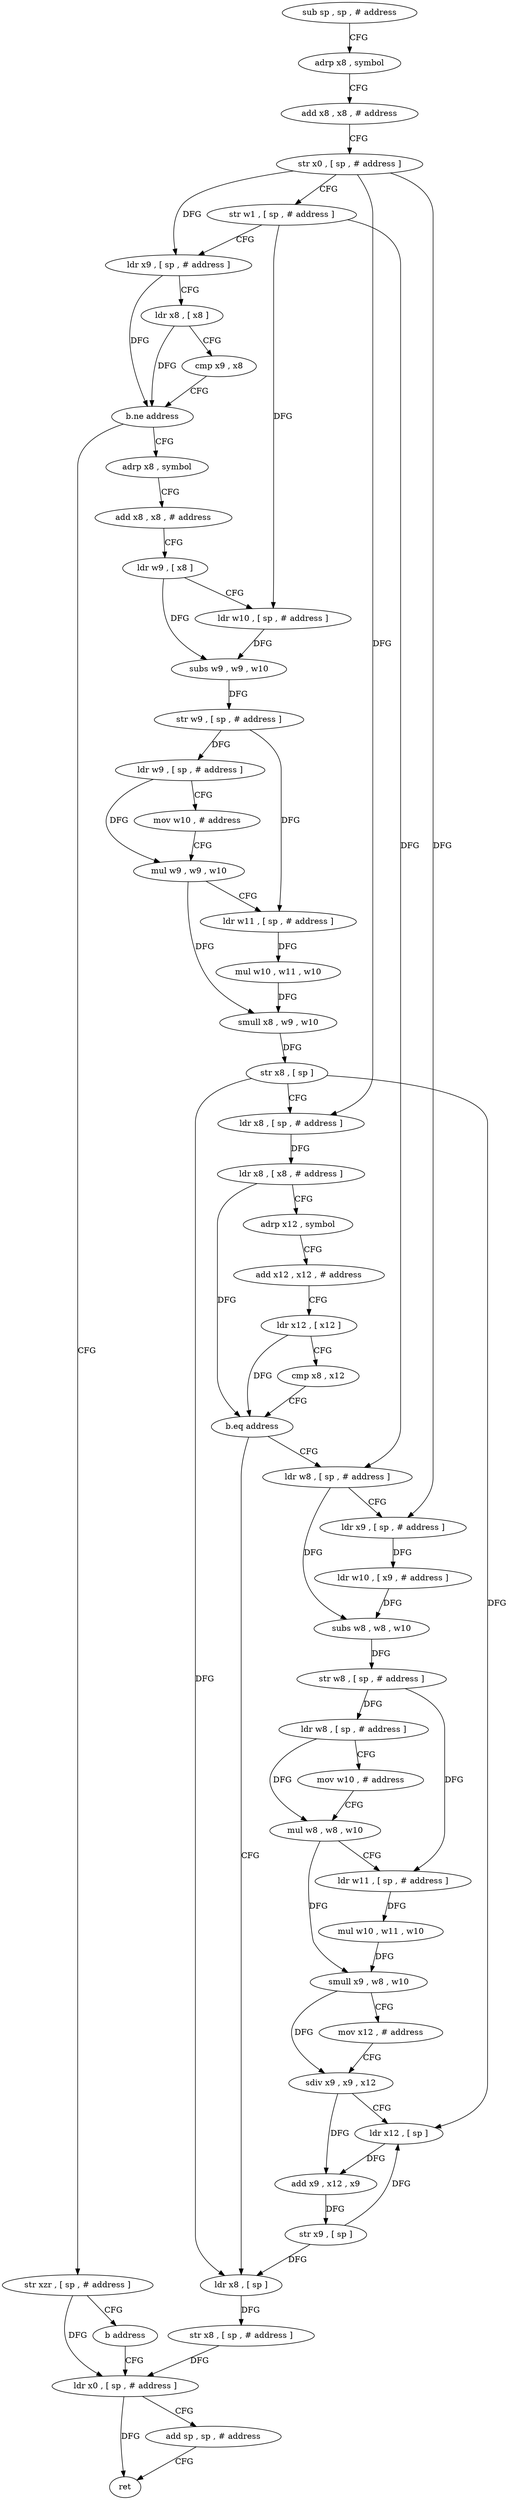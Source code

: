 digraph "func" {
"4208496" [label = "sub sp , sp , # address" ]
"4208500" [label = "adrp x8 , symbol" ]
"4208504" [label = "add x8 , x8 , # address" ]
"4208508" [label = "str x0 , [ sp , # address ]" ]
"4208512" [label = "str w1 , [ sp , # address ]" ]
"4208516" [label = "ldr x9 , [ sp , # address ]" ]
"4208520" [label = "ldr x8 , [ x8 ]" ]
"4208524" [label = "cmp x9 , x8" ]
"4208528" [label = "b.ne address" ]
"4208540" [label = "adrp x8 , symbol" ]
"4208532" [label = "str xzr , [ sp , # address ]" ]
"4208544" [label = "add x8 , x8 , # address" ]
"4208548" [label = "ldr w9 , [ x8 ]" ]
"4208552" [label = "ldr w10 , [ sp , # address ]" ]
"4208556" [label = "subs w9 , w9 , w10" ]
"4208560" [label = "str w9 , [ sp , # address ]" ]
"4208564" [label = "ldr w9 , [ sp , # address ]" ]
"4208568" [label = "mov w10 , # address" ]
"4208572" [label = "mul w9 , w9 , w10" ]
"4208576" [label = "ldr w11 , [ sp , # address ]" ]
"4208580" [label = "mul w10 , w11 , w10" ]
"4208584" [label = "smull x8 , w9 , w10" ]
"4208588" [label = "str x8 , [ sp ]" ]
"4208592" [label = "ldr x8 , [ sp , # address ]" ]
"4208596" [label = "ldr x8 , [ x8 , # address ]" ]
"4208600" [label = "adrp x12 , symbol" ]
"4208604" [label = "add x12 , x12 , # address" ]
"4208608" [label = "ldr x12 , [ x12 ]" ]
"4208612" [label = "cmp x8 , x12" ]
"4208616" [label = "b.eq address" ]
"4208684" [label = "ldr x8 , [ sp ]" ]
"4208620" [label = "ldr w8 , [ sp , # address ]" ]
"4208536" [label = "b address" ]
"4208692" [label = "ldr x0 , [ sp , # address ]" ]
"4208688" [label = "str x8 , [ sp , # address ]" ]
"4208624" [label = "ldr x9 , [ sp , # address ]" ]
"4208628" [label = "ldr w10 , [ x9 , # address ]" ]
"4208632" [label = "subs w8 , w8 , w10" ]
"4208636" [label = "str w8 , [ sp , # address ]" ]
"4208640" [label = "ldr w8 , [ sp , # address ]" ]
"4208644" [label = "mov w10 , # address" ]
"4208648" [label = "mul w8 , w8 , w10" ]
"4208652" [label = "ldr w11 , [ sp , # address ]" ]
"4208656" [label = "mul w10 , w11 , w10" ]
"4208660" [label = "smull x9 , w8 , w10" ]
"4208664" [label = "mov x12 , # address" ]
"4208668" [label = "sdiv x9 , x9 , x12" ]
"4208672" [label = "ldr x12 , [ sp ]" ]
"4208676" [label = "add x9 , x12 , x9" ]
"4208680" [label = "str x9 , [ sp ]" ]
"4208696" [label = "add sp , sp , # address" ]
"4208700" [label = "ret" ]
"4208496" -> "4208500" [ label = "CFG" ]
"4208500" -> "4208504" [ label = "CFG" ]
"4208504" -> "4208508" [ label = "CFG" ]
"4208508" -> "4208512" [ label = "CFG" ]
"4208508" -> "4208516" [ label = "DFG" ]
"4208508" -> "4208592" [ label = "DFG" ]
"4208508" -> "4208624" [ label = "DFG" ]
"4208512" -> "4208516" [ label = "CFG" ]
"4208512" -> "4208552" [ label = "DFG" ]
"4208512" -> "4208620" [ label = "DFG" ]
"4208516" -> "4208520" [ label = "CFG" ]
"4208516" -> "4208528" [ label = "DFG" ]
"4208520" -> "4208524" [ label = "CFG" ]
"4208520" -> "4208528" [ label = "DFG" ]
"4208524" -> "4208528" [ label = "CFG" ]
"4208528" -> "4208540" [ label = "CFG" ]
"4208528" -> "4208532" [ label = "CFG" ]
"4208540" -> "4208544" [ label = "CFG" ]
"4208532" -> "4208536" [ label = "CFG" ]
"4208532" -> "4208692" [ label = "DFG" ]
"4208544" -> "4208548" [ label = "CFG" ]
"4208548" -> "4208552" [ label = "CFG" ]
"4208548" -> "4208556" [ label = "DFG" ]
"4208552" -> "4208556" [ label = "DFG" ]
"4208556" -> "4208560" [ label = "DFG" ]
"4208560" -> "4208564" [ label = "DFG" ]
"4208560" -> "4208576" [ label = "DFG" ]
"4208564" -> "4208568" [ label = "CFG" ]
"4208564" -> "4208572" [ label = "DFG" ]
"4208568" -> "4208572" [ label = "CFG" ]
"4208572" -> "4208576" [ label = "CFG" ]
"4208572" -> "4208584" [ label = "DFG" ]
"4208576" -> "4208580" [ label = "DFG" ]
"4208580" -> "4208584" [ label = "DFG" ]
"4208584" -> "4208588" [ label = "DFG" ]
"4208588" -> "4208592" [ label = "CFG" ]
"4208588" -> "4208684" [ label = "DFG" ]
"4208588" -> "4208672" [ label = "DFG" ]
"4208592" -> "4208596" [ label = "DFG" ]
"4208596" -> "4208600" [ label = "CFG" ]
"4208596" -> "4208616" [ label = "DFG" ]
"4208600" -> "4208604" [ label = "CFG" ]
"4208604" -> "4208608" [ label = "CFG" ]
"4208608" -> "4208612" [ label = "CFG" ]
"4208608" -> "4208616" [ label = "DFG" ]
"4208612" -> "4208616" [ label = "CFG" ]
"4208616" -> "4208684" [ label = "CFG" ]
"4208616" -> "4208620" [ label = "CFG" ]
"4208684" -> "4208688" [ label = "DFG" ]
"4208620" -> "4208624" [ label = "CFG" ]
"4208620" -> "4208632" [ label = "DFG" ]
"4208536" -> "4208692" [ label = "CFG" ]
"4208692" -> "4208696" [ label = "CFG" ]
"4208692" -> "4208700" [ label = "DFG" ]
"4208688" -> "4208692" [ label = "DFG" ]
"4208624" -> "4208628" [ label = "DFG" ]
"4208628" -> "4208632" [ label = "DFG" ]
"4208632" -> "4208636" [ label = "DFG" ]
"4208636" -> "4208640" [ label = "DFG" ]
"4208636" -> "4208652" [ label = "DFG" ]
"4208640" -> "4208644" [ label = "CFG" ]
"4208640" -> "4208648" [ label = "DFG" ]
"4208644" -> "4208648" [ label = "CFG" ]
"4208648" -> "4208652" [ label = "CFG" ]
"4208648" -> "4208660" [ label = "DFG" ]
"4208652" -> "4208656" [ label = "DFG" ]
"4208656" -> "4208660" [ label = "DFG" ]
"4208660" -> "4208664" [ label = "CFG" ]
"4208660" -> "4208668" [ label = "DFG" ]
"4208664" -> "4208668" [ label = "CFG" ]
"4208668" -> "4208672" [ label = "CFG" ]
"4208668" -> "4208676" [ label = "DFG" ]
"4208672" -> "4208676" [ label = "DFG" ]
"4208676" -> "4208680" [ label = "DFG" ]
"4208680" -> "4208684" [ label = "DFG" ]
"4208680" -> "4208672" [ label = "DFG" ]
"4208696" -> "4208700" [ label = "CFG" ]
}
